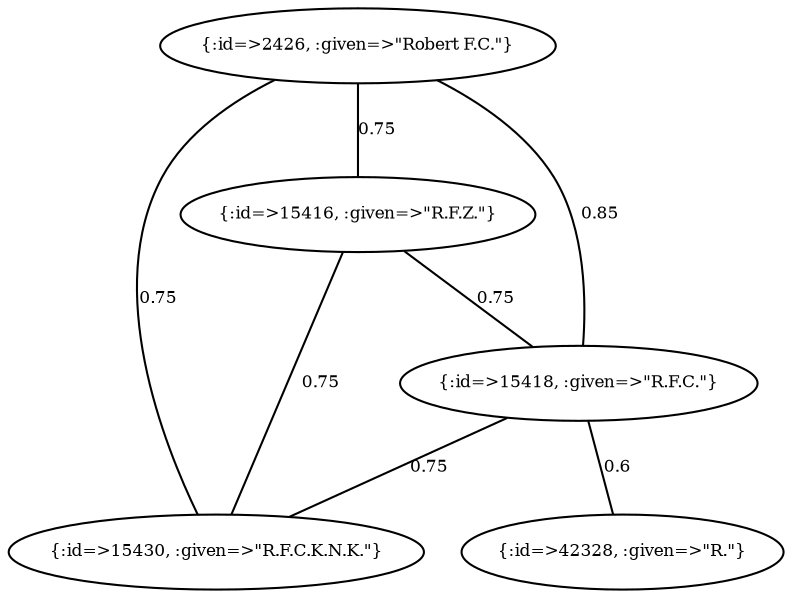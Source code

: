 graph Collector__WeightedGraph {
    "{:id=>2426, :given=>\"Robert F.C.\"}" [
        fontsize = 8,
        label = "{:id=>2426, :given=>\"Robert F.C.\"}"
    ]

    "{:id=>15416, :given=>\"R.F.Z.\"}" [
        fontsize = 8,
        label = "{:id=>15416, :given=>\"R.F.Z.\"}"
    ]

    "{:id=>15418, :given=>\"R.F.C.\"}" [
        fontsize = 8,
        label = "{:id=>15418, :given=>\"R.F.C.\"}"
    ]

    "{:id=>15430, :given=>\"R.F.C.K.N.K.\"}" [
        fontsize = 8,
        label = "{:id=>15430, :given=>\"R.F.C.K.N.K.\"}"
    ]

    "{:id=>42328, :given=>\"R.\"}" [
        fontsize = 8,
        label = "{:id=>42328, :given=>\"R.\"}"
    ]

    "{:id=>2426, :given=>\"Robert F.C.\"}" -- "{:id=>15416, :given=>\"R.F.Z.\"}" [
        fontsize = 8,
        label = 0.75
    ]

    "{:id=>2426, :given=>\"Robert F.C.\"}" -- "{:id=>15418, :given=>\"R.F.C.\"}" [
        fontsize = 8,
        label = 0.85
    ]

    "{:id=>2426, :given=>\"Robert F.C.\"}" -- "{:id=>15430, :given=>\"R.F.C.K.N.K.\"}" [
        fontsize = 8,
        label = 0.75
    ]

    "{:id=>15416, :given=>\"R.F.Z.\"}" -- "{:id=>15418, :given=>\"R.F.C.\"}" [
        fontsize = 8,
        label = 0.75
    ]

    "{:id=>15416, :given=>\"R.F.Z.\"}" -- "{:id=>15430, :given=>\"R.F.C.K.N.K.\"}" [
        fontsize = 8,
        label = 0.75
    ]

    "{:id=>15418, :given=>\"R.F.C.\"}" -- "{:id=>15430, :given=>\"R.F.C.K.N.K.\"}" [
        fontsize = 8,
        label = 0.75
    ]

    "{:id=>15418, :given=>\"R.F.C.\"}" -- "{:id=>42328, :given=>\"R.\"}" [
        fontsize = 8,
        label = 0.6
    ]
}
